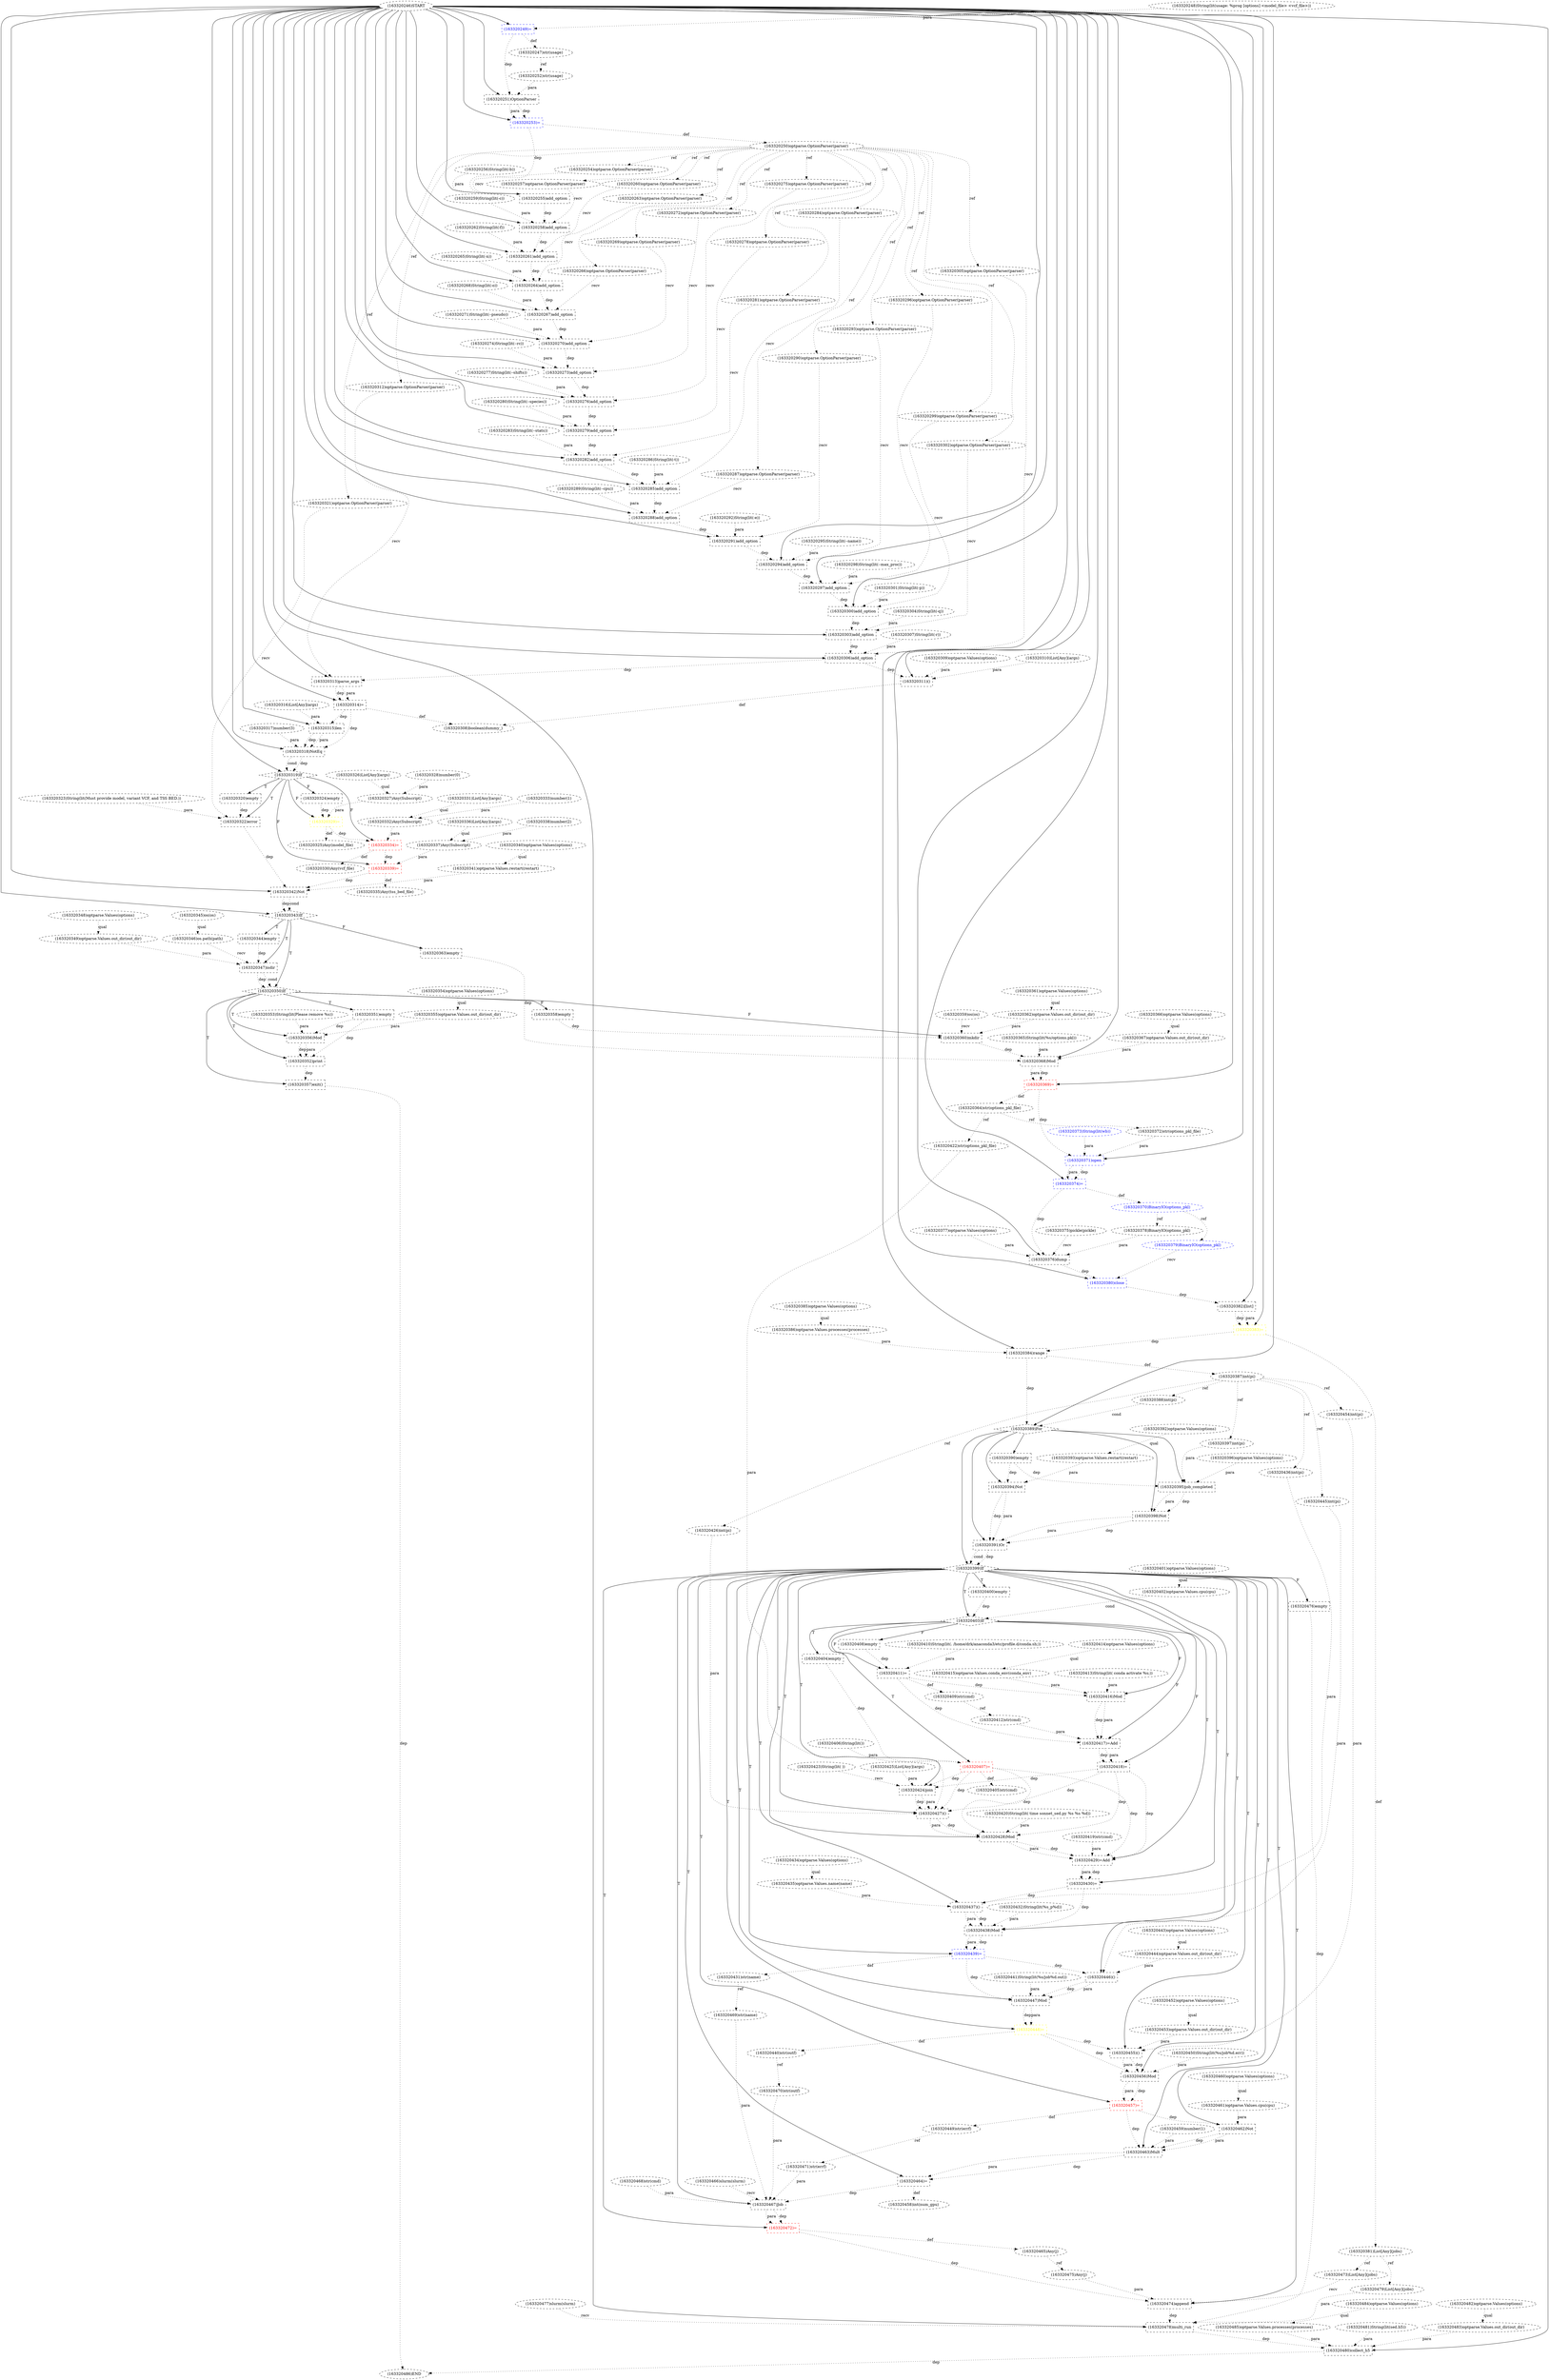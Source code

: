digraph G {
1 [label="(163320257)optparse.OptionParser(parser)" shape=ellipse style=dashed]
2 [label="(163320295)String(lit(--name))" shape=ellipse style=dashed]
3 [label="(163320380)close" shape=box style=dashed color=blue fontcolor=blue]
4 [label="(163320252)str(usage)" shape=ellipse style=dashed]
5 [label="(163320393)optparse.Values.restart(restart)" shape=ellipse style=dashed]
6 [label="(163320338)number(2)" shape=ellipse style=dashed]
7 [label="(163320258)add_option" shape=box style=dashed]
8 [label="(163320284)optparse.OptionParser(parser)" shape=ellipse style=dashed]
9 [label="(163320401)optparse.Values(options)" shape=ellipse style=dashed]
10 [label="(163320471)str(errf)" shape=ellipse style=dashed]
11 [label="(163320397)int(pi)" shape=ellipse style=dashed]
12 [label="(163320422)str(options_pkl_file)" shape=ellipse style=dashed]
13 [label="(163320294)add_option" shape=box style=dashed]
14 [label="(163320313)parse_args" shape=box style=dashed]
15 [label="(163320474)append" shape=box style=dashed]
16 [label="(163320371)open" shape=box style=dashed color=blue fontcolor=blue]
17 [label="(163320439)=" shape=box style=dashed color=blue fontcolor=blue]
18 [label="(163320452)optparse.Values(options)" shape=ellipse style=dashed]
19 [label="(163320476)empty" shape=box style=dashed]
20 [label="(163320369)=" shape=box style=dashed color=red fontcolor=red]
21 [label="(163320322)error" shape=box style=dashed]
22 [label="(163320334)=" shape=box style=dashed color=red fontcolor=red]
23 [label="(163320278)optparse.OptionParser(parser)" shape=ellipse style=dashed]
24 [label="(163320351)empty" shape=box style=dashed]
25 [label="(163320279)add_option" shape=box style=dashed]
26 [label="(163320304)String(lit(-q))" shape=ellipse style=dashed]
27 [label="(163320458)int(num_gpu)" shape=ellipse style=dashed]
28 [label="(163320486)END" style=dashed]
29 [label="(163320319)If" shape=diamond style=dashed]
30 [label="(163320399)If" shape=diamond style=dashed]
31 [label="(163320248)String(lit(usage: %prog [options] <model_file> <vcf_file>))" shape=ellipse style=dashed]
32 [label="(163320330)Any(vcf_file)" shape=ellipse style=dashed]
33 [label="(163320323)String(lit(Must provide model, variant VCF, and TSS BED.))" shape=ellipse style=dashed]
34 [label="(163320354)optparse.Values(options)" shape=ellipse style=dashed]
35 [label="(163320460)optparse.Values(options)" shape=ellipse style=dashed]
36 [label="(163320314)=" shape=box style=dashed color=black fontcolor=black]
37 [label="(163320360)mkdir" shape=box style=dashed]
38 [label="(163320264)add_option" shape=box style=dashed]
39 [label="(163320331)List[Any](args)" shape=ellipse style=dashed]
40 [label="(163320441)String(lit(%s/job%d.out))" shape=ellipse style=dashed]
41 [label="(163320454)int(pi)" shape=ellipse style=dashed]
42 [label="(163320254)optparse.OptionParser(parser)" shape=ellipse style=dashed]
43 [label="(163320404)empty" shape=box style=dashed]
44 [label="(163320303)add_option" shape=box style=dashed]
45 [label="(163320382)[list]" shape=box style=dashed]
46 [label="(163320349)optparse.Values.out_dir(out_dir)" shape=ellipse style=dashed]
47 [label="(163320271)String(lit(--pseudo))" shape=ellipse style=dashed]
48 [label="(163320456)Mod" shape=box style=dashed]
49 [label="(163320246)START" style=dashed]
50 [label="(163320307)String(lit(-r))" shape=ellipse style=dashed]
51 [label="(163320364)str(options_pkl_file)" shape=ellipse style=dashed]
52 [label="(163320417)=Add" shape=box style=dashed]
53 [label="(163320448)=" shape=box style=dashed color=yellow fontcolor=yellow]
54 [label="(163320453)optparse.Values.out_dir(out_dir)" shape=ellipse style=dashed]
55 [label="(163320333)number(1)" shape=ellipse style=dashed]
56 [label="(163320270)add_option" shape=box style=dashed]
57 [label="(163320459)number(1)" shape=ellipse style=dashed]
58 [label="(163320373)String(lit(wb))" shape=ellipse style=dashed color=blue fontcolor=blue]
59 [label="(163320423)String(lit( ))" shape=ellipse style=dashed]
60 [label="(163320470)str(outf)" shape=ellipse style=dashed]
61 [label="(163320282)add_option" shape=box style=dashed]
62 [label="(163320437)()" shape=box style=dashed]
63 [label="(163320478)multi_run" shape=box style=dashed]
64 [label="(163320405)str(cmd)" shape=ellipse style=dashed]
65 [label="(163320253)=" shape=box style=dashed color=blue fontcolor=blue]
66 [label="(163320375)pickle(pickle)" shape=ellipse style=dashed]
67 [label="(163320428)Mod" shape=box style=dashed]
68 [label="(163320305)optparse.OptionParser(parser)" shape=ellipse style=dashed]
69 [label="(163320412)str(cmd)" shape=ellipse style=dashed]
70 [label="(163320306)add_option" shape=box style=dashed]
71 [label="(163320465)Any(j)" shape=ellipse style=dashed]
72 [label="(163320485)optparse.Values.processes(processes)" shape=ellipse style=dashed]
73 [label="(163320463)Mult" shape=box style=dashed]
74 [label="(163320431)str(name)" shape=ellipse style=dashed]
75 [label="(163320357)exit()" shape=box style=dashed]
76 [label="(163320292)String(lit(-e))" shape=ellipse style=dashed]
77 [label="(163320337)Any(Subscript)" shape=ellipse style=dashed]
78 [label="(163320342)Not" shape=box style=dashed]
79 [label="(163320388)int(pi)" shape=ellipse style=dashed]
80 [label="(163320435)optparse.Values.name(name)" shape=ellipse style=dashed]
81 [label="(163320395)job_completed" shape=box style=dashed]
82 [label="(163320345)os(os)" shape=ellipse style=dashed]
83 [label="(163320296)optparse.OptionParser(parser)" shape=ellipse style=dashed]
84 [label="(163320481)String(lit(sed.h5))" shape=ellipse style=dashed]
85 [label="(163320407)=" shape=box style=dashed color=red fontcolor=red]
86 [label="(163320427)()" shape=box style=dashed]
87 [label="(163320469)str(name)" shape=ellipse style=dashed]
88 [label="(163320386)optparse.Values.processes(processes)" shape=ellipse style=dashed]
89 [label="(163320472)=" shape=box style=dashed color=red fontcolor=red]
90 [label="(163320468)str(cmd)" shape=ellipse style=dashed]
91 [label="(163320416)Mod" shape=box style=dashed]
92 [label="(163320444)optparse.Values.out_dir(out_dir)" shape=ellipse style=dashed]
93 [label="(163320414)optparse.Values(options)" shape=ellipse style=dashed]
94 [label="(163320464)=" shape=box style=dashed color=black fontcolor=black]
95 [label="(163320391)Or" shape=box style=dashed]
96 [label="(163320317)number(3)" shape=ellipse style=dashed]
97 [label="(163320261)add_option" shape=box style=dashed]
98 [label="(163320389)For" shape=diamond style=dashed]
99 [label="(163320390)empty" shape=box style=dashed]
100 [label="(163320318)NotEq" shape=box style=dashed]
101 [label="(163320268)String(lit(-o))" shape=ellipse style=dashed]
102 [label="(163320291)add_option" shape=box style=dashed]
103 [label="(163320348)optparse.Values(options)" shape=ellipse style=dashed]
104 [label="(163320251)OptionParser" shape=box style=dashed]
105 [label="(163320293)optparse.OptionParser(parser)" shape=ellipse style=dashed]
106 [label="(163320328)number(0)" shape=ellipse style=dashed]
107 [label="(163320384)range" shape=box style=dashed]
108 [label="(163320434)optparse.Values(options)" shape=ellipse style=dashed]
109 [label="(163320286)String(lit(-t))" shape=ellipse style=dashed]
110 [label="(163320298)String(lit(--max_proc))" shape=ellipse style=dashed]
111 [label="(163320466)slurm(slurm)" shape=ellipse style=dashed]
112 [label="(163320290)optparse.OptionParser(parser)" shape=ellipse style=dashed]
113 [label="(163320372)str(options_pkl_file)" shape=ellipse style=dashed]
114 [label="(163320398)Not" shape=box style=dashed]
115 [label="(163320275)optparse.OptionParser(parser)" shape=ellipse style=dashed]
116 [label="(163320289)String(lit(--cpu))" shape=ellipse style=dashed]
117 [label="(163320367)optparse.Values.out_dir(out_dir)" shape=ellipse style=dashed]
118 [label="(163320255)add_option" shape=box style=dashed]
119 [label="(163320363)empty" shape=box style=dashed]
120 [label="(163320312)optparse.OptionParser(parser)" shape=ellipse style=dashed]
121 [label="(163320256)String(lit(-b))" shape=ellipse style=dashed]
122 [label="(163320343)If" shape=diamond style=dashed]
123 [label="(163320272)optparse.OptionParser(parser)" shape=ellipse style=dashed]
124 [label="(163320415)optparse.Values.conda_env(conda_env)" shape=ellipse style=dashed]
125 [label="(163320247)str(usage)" shape=ellipse style=dashed]
126 [label="(163320340)optparse.Values(options)" shape=ellipse style=dashed]
127 [label="(163320477)slurm(slurm)" shape=ellipse style=dashed]
128 [label="(163320462)Not" shape=box style=dashed]
129 [label="(163320413)String(lit( conda activate %s;))" shape=ellipse style=dashed]
130 [label="(163320381)List[Any](jobs)" shape=ellipse style=dashed]
131 [label="(163320410)String(lit(. /home/drk/anaconda3/etc/profile.d/conda.sh;))" shape=ellipse style=dashed]
132 [label="(163320265)String(lit(-n))" shape=ellipse style=dashed]
133 [label="(163320347)isdir" shape=box style=dashed]
134 [label="(163320277)String(lit(--shifts))" shape=ellipse style=dashed]
135 [label="(163320418)=" shape=box style=dashed]
136 [label="(163320449)str(errf)" shape=ellipse style=dashed]
137 [label="(163320432)String(lit(%s_p%d))" shape=ellipse style=dashed]
138 [label="(163320447)Mod" shape=box style=dashed]
139 [label="(163320362)optparse.Values.out_dir(out_dir)" shape=ellipse style=dashed]
140 [label="(163320327)Any(Subscript)" shape=ellipse style=dashed]
141 [label="(163320430)=" shape=box style=dashed]
142 [label="(163320285)add_option" shape=box style=dashed]
143 [label="(163320309)optparse.Values(options)" shape=ellipse style=dashed]
144 [label="(163320376)dump" shape=box style=dashed]
145 [label="(163320446)()" shape=box style=dashed]
146 [label="(163320259)String(lit(-c))" shape=ellipse style=dashed]
147 [label="(163320396)optparse.Values(options)" shape=ellipse style=dashed]
148 [label="(163320361)optparse.Values(options)" shape=ellipse style=dashed]
149 [label="(163320385)optparse.Values(options)" shape=ellipse style=dashed]
150 [label="(163320297)add_option" shape=box style=dashed]
151 [label="(163320392)optparse.Values(options)" shape=ellipse style=dashed]
152 [label="(163320378)BinaryIO(options_pkl)" shape=ellipse style=dashed]
153 [label="(163320350)If" shape=diamond style=dashed]
154 [label="(163320365)String(lit(%s/options.pkl))" shape=ellipse style=dashed]
155 [label="(163320273)add_option" shape=box style=dashed]
156 [label="(163320311)()" shape=box style=dashed]
157 [label="(163320310)List[Any](args)" shape=ellipse style=dashed]
158 [label="(163320260)optparse.OptionParser(parser)" shape=ellipse style=dashed]
159 [label="(163320316)List[Any](args)" shape=ellipse style=dashed]
160 [label="(163320403)If" shape=diamond style=dashed]
161 [label="(163320300)add_option" shape=box style=dashed]
162 [label="(163320383)=" shape=box style=dashed color=yellow fontcolor=yellow]
163 [label="(163320425)List[Any](args)" shape=ellipse style=dashed]
164 [label="(163320249)=" shape=box style=dashed color=blue fontcolor=blue]
165 [label="(163320368)Mod" shape=box style=dashed]
166 [label="(163320436)int(pi)" shape=ellipse style=dashed]
167 [label="(163320479)List[Any](jobs)" shape=ellipse style=dashed]
168 [label="(163320480)collect_h5" shape=box style=dashed]
169 [label="(163320301)String(lit(-p))" shape=ellipse style=dashed]
170 [label="(163320283)String(lit(--stats))" shape=ellipse style=dashed]
171 [label="(163320402)optparse.Values.cpu(cpu)" shape=ellipse style=dashed]
172 [label="(163320409)str(cmd)" shape=ellipse style=dashed]
173 [label="(163320475)Any(j)" shape=ellipse style=dashed]
174 [label="(163320482)optparse.Values(options)" shape=ellipse style=dashed]
175 [label="(163320339)=" shape=box style=dashed color=red fontcolor=red]
176 [label="(163320325)Any(model_file)" shape=ellipse style=dashed]
177 [label="(163320457)=" shape=box style=dashed color=red fontcolor=red]
178 [label="(163320299)optparse.OptionParser(parser)" shape=ellipse style=dashed]
179 [label="(163320424)join" shape=box style=dashed]
180 [label="(163320358)empty" shape=box style=dashed]
181 [label="(163320288)add_option" shape=box style=dashed]
182 [label="(163320411)=" shape=box style=dashed color=black fontcolor=black]
183 [label="(163320467)Job" shape=box style=dashed]
184 [label="(163320269)optparse.OptionParser(parser)" shape=ellipse style=dashed]
185 [label="(163320329)=" shape=box style=dashed color=yellow fontcolor=yellow]
186 [label="(163320332)Any(Subscript)" shape=ellipse style=dashed]
187 [label="(163320262)String(lit(-f))" shape=ellipse style=dashed]
188 [label="(163320324)empty" shape=box style=dashed]
189 [label="(163320443)optparse.Values(options)" shape=ellipse style=dashed]
190 [label="(163320356)Mod" shape=box style=dashed]
191 [label="(163320408)empty" shape=box style=dashed]
192 [label="(163320366)optparse.Values(options)" shape=ellipse style=dashed]
193 [label="(163320450)String(lit(%s/job%d.err))" shape=ellipse style=dashed]
194 [label="(163320344)empty" shape=box style=dashed]
195 [label="(163320267)add_option" shape=box style=dashed]
196 [label="(163320394)Not" shape=box style=dashed]
197 [label="(163320419)str(cmd)" shape=ellipse style=dashed]
198 [label="(163320377)optparse.Values(options)" shape=ellipse style=dashed]
199 [label="(163320326)List[Any](args)" shape=ellipse style=dashed]
200 [label="(163320335)Any(tss_bed_file)" shape=ellipse style=dashed]
201 [label="(163320308)boolean(dummy_)" shape=ellipse style=dashed]
202 [label="(163320374)=" shape=box style=dashed color=blue fontcolor=blue]
203 [label="(163320387)int(pi)" shape=ellipse style=dashed]
204 [label="(163320359)os(os)" shape=ellipse style=dashed]
205 [label="(163320370)BinaryIO(options_pkl)" shape=ellipse style=dashed color=blue fontcolor=blue]
206 [label="(163320406)String(lit())" shape=ellipse style=dashed]
207 [label="(163320266)optparse.OptionParser(parser)" shape=ellipse style=dashed]
208 [label="(163320426)int(pi)" shape=ellipse style=dashed]
209 [label="(163320353)String(lit(Please remove %s))" shape=ellipse style=dashed]
210 [label="(163320315)len" shape=box style=dashed]
211 [label="(163320379)BinaryIO(options_pkl)" shape=ellipse style=dashed color=blue fontcolor=blue]
212 [label="(163320274)String(lit(--rc))" shape=ellipse style=dashed]
213 [label="(163320483)optparse.Values.out_dir(out_dir)" shape=ellipse style=dashed]
214 [label="(163320400)empty" shape=box style=dashed]
215 [label="(163320302)optparse.OptionParser(parser)" shape=ellipse style=dashed]
216 [label="(163320336)List[Any](args)" shape=ellipse style=dashed]
217 [label="(163320346)os.path(path)" shape=ellipse style=dashed]
218 [label="(163320438)Mod" shape=box style=dashed]
219 [label="(163320445)int(pi)" shape=ellipse style=dashed]
220 [label="(163320320)empty" shape=box style=dashed]
221 [label="(163320276)add_option" shape=box style=dashed]
222 [label="(163320280)String(lit(--species))" shape=ellipse style=dashed]
223 [label="(163320440)str(outf)" shape=ellipse style=dashed]
224 [label="(163320281)optparse.OptionParser(parser)" shape=ellipse style=dashed]
225 [label="(163320455)()" shape=box style=dashed]
226 [label="(163320461)optparse.Values.cpu(cpu)" shape=ellipse style=dashed]
227 [label="(163320420)String(lit( time sonnet_sed.py %s %s %d))" shape=ellipse style=dashed]
228 [label="(163320352)print" shape=box style=dashed]
229 [label="(163320484)optparse.Values(options)" shape=ellipse style=dashed]
230 [label="(163320341)optparse.Values.restart(restart)" shape=ellipse style=dashed]
231 [label="(163320250)optparse.OptionParser(parser)" shape=ellipse style=dashed]
232 [label="(163320473)List[Any](jobs)" shape=ellipse style=dashed]
233 [label="(163320263)optparse.OptionParser(parser)" shape=ellipse style=dashed]
234 [label="(163320355)optparse.Values.out_dir(out_dir)" shape=ellipse style=dashed]
235 [label="(163320287)optparse.OptionParser(parser)" shape=ellipse style=dashed]
236 [label="(163320321)optparse.OptionParser(parser)" shape=ellipse style=dashed]
237 [label="(163320429)=Add" shape=box style=dashed]
231 -> 1 [label="ref" style=dotted];
49 -> 3 [label="" style=solid];
211 -> 3 [label="recv" style=dotted];
144 -> 3 [label="dep" style=dotted];
125 -> 4 [label="ref" style=dotted];
151 -> 5 [label="qual" style=dotted];
49 -> 7 [label="" style=solid];
1 -> 7 [label="recv" style=dotted];
146 -> 7 [label="para" style=dotted];
118 -> 7 [label="dep" style=dotted];
231 -> 8 [label="ref" style=dotted];
136 -> 10 [label="ref" style=dotted];
203 -> 11 [label="ref" style=dotted];
51 -> 12 [label="ref" style=dotted];
49 -> 13 [label="" style=solid];
105 -> 13 [label="recv" style=dotted];
2 -> 13 [label="para" style=dotted];
102 -> 13 [label="dep" style=dotted];
49 -> 14 [label="" style=solid];
120 -> 14 [label="recv" style=dotted];
70 -> 14 [label="dep" style=dotted];
30 -> 15 [label="T"];
232 -> 15 [label="recv" style=dotted];
173 -> 15 [label="para" style=dotted];
89 -> 15 [label="dep" style=dotted];
49 -> 16 [label="" style=solid];
113 -> 16 [label="para" style=dotted];
58 -> 16 [label="para" style=dotted];
20 -> 16 [label="dep" style=dotted];
30 -> 17 [label="T"];
218 -> 17 [label="dep" style=dotted];
218 -> 17 [label="para" style=dotted];
30 -> 19 [label="F"];
49 -> 20 [label="" style=solid];
165 -> 20 [label="dep" style=dotted];
165 -> 20 [label="para" style=dotted];
29 -> 21 [label="T"];
236 -> 21 [label="recv" style=dotted];
33 -> 21 [label="para" style=dotted];
220 -> 21 [label="dep" style=dotted];
29 -> 22 [label="F"];
186 -> 22 [label="para" style=dotted];
185 -> 22 [label="dep" style=dotted];
231 -> 23 [label="ref" style=dotted];
153 -> 24 [label="T"];
49 -> 25 [label="" style=solid];
23 -> 25 [label="recv" style=dotted];
222 -> 25 [label="para" style=dotted];
221 -> 25 [label="dep" style=dotted];
94 -> 27 [label="def" style=dotted];
75 -> 28 [label="dep" style=dotted];
168 -> 28 [label="dep" style=dotted];
49 -> 29 [label="" style=solid];
100 -> 29 [label="dep" style=dotted];
100 -> 29 [label="cond" style=dotted];
98 -> 30 [label="" style=solid];
95 -> 30 [label="dep" style=dotted];
95 -> 30 [label="cond" style=dotted];
22 -> 32 [label="def" style=dotted];
49 -> 36 [label="" style=solid];
14 -> 36 [label="dep" style=dotted];
14 -> 36 [label="para" style=dotted];
153 -> 37 [label="F"];
204 -> 37 [label="recv" style=dotted];
139 -> 37 [label="para" style=dotted];
180 -> 37 [label="dep" style=dotted];
49 -> 38 [label="" style=solid];
233 -> 38 [label="recv" style=dotted];
132 -> 38 [label="para" style=dotted];
97 -> 38 [label="dep" style=dotted];
203 -> 41 [label="ref" style=dotted];
231 -> 42 [label="ref" style=dotted];
160 -> 43 [label="T"];
49 -> 44 [label="" style=solid];
215 -> 44 [label="recv" style=dotted];
26 -> 44 [label="para" style=dotted];
161 -> 44 [label="dep" style=dotted];
49 -> 45 [label="" style=solid];
3 -> 45 [label="dep" style=dotted];
103 -> 46 [label="qual" style=dotted];
30 -> 48 [label="T"];
193 -> 48 [label="para" style=dotted];
225 -> 48 [label="dep" style=dotted];
225 -> 48 [label="para" style=dotted];
53 -> 48 [label="dep" style=dotted];
20 -> 51 [label="def" style=dotted];
160 -> 52 [label="F"];
69 -> 52 [label="para" style=dotted];
91 -> 52 [label="dep" style=dotted];
91 -> 52 [label="para" style=dotted];
182 -> 52 [label="dep" style=dotted];
30 -> 53 [label="T"];
138 -> 53 [label="dep" style=dotted];
138 -> 53 [label="para" style=dotted];
18 -> 54 [label="qual" style=dotted];
49 -> 56 [label="" style=solid];
184 -> 56 [label="recv" style=dotted];
47 -> 56 [label="para" style=dotted];
195 -> 56 [label="dep" style=dotted];
223 -> 60 [label="ref" style=dotted];
49 -> 61 [label="" style=solid];
224 -> 61 [label="recv" style=dotted];
170 -> 61 [label="para" style=dotted];
25 -> 61 [label="dep" style=dotted];
30 -> 62 [label="T"];
80 -> 62 [label="para" style=dotted];
166 -> 62 [label="para" style=dotted];
141 -> 62 [label="dep" style=dotted];
49 -> 63 [label="" style=solid];
127 -> 63 [label="recv" style=dotted];
167 -> 63 [label="para" style=dotted];
15 -> 63 [label="dep" style=dotted];
19 -> 63 [label="dep" style=dotted];
85 -> 64 [label="def" style=dotted];
49 -> 65 [label="" style=solid];
104 -> 65 [label="dep" style=dotted];
104 -> 65 [label="para" style=dotted];
30 -> 67 [label="T"];
227 -> 67 [label="para" style=dotted];
86 -> 67 [label="dep" style=dotted];
86 -> 67 [label="para" style=dotted];
85 -> 67 [label="dep" style=dotted];
135 -> 67 [label="dep" style=dotted];
231 -> 68 [label="ref" style=dotted];
172 -> 69 [label="ref" style=dotted];
49 -> 70 [label="" style=solid];
68 -> 70 [label="recv" style=dotted];
50 -> 70 [label="para" style=dotted];
44 -> 70 [label="dep" style=dotted];
89 -> 71 [label="def" style=dotted];
229 -> 72 [label="qual" style=dotted];
30 -> 73 [label="T"];
57 -> 73 [label="para" style=dotted];
128 -> 73 [label="dep" style=dotted];
128 -> 73 [label="para" style=dotted];
177 -> 73 [label="dep" style=dotted];
17 -> 74 [label="def" style=dotted];
153 -> 75 [label="T"];
228 -> 75 [label="dep" style=dotted];
216 -> 77 [label="qual" style=dotted];
6 -> 77 [label="para" style=dotted];
49 -> 78 [label="" style=solid];
230 -> 78 [label="para" style=dotted];
21 -> 78 [label="dep" style=dotted];
175 -> 78 [label="dep" style=dotted];
203 -> 79 [label="ref" style=dotted];
108 -> 80 [label="qual" style=dotted];
98 -> 81 [label="" style=solid];
147 -> 81 [label="para" style=dotted];
11 -> 81 [label="para" style=dotted];
99 -> 81 [label="dep" style=dotted];
231 -> 83 [label="ref" style=dotted];
160 -> 85 [label="T"];
206 -> 85 [label="para" style=dotted];
43 -> 85 [label="dep" style=dotted];
30 -> 86 [label="T"];
12 -> 86 [label="para" style=dotted];
179 -> 86 [label="dep" style=dotted];
179 -> 86 [label="para" style=dotted];
208 -> 86 [label="para" style=dotted];
85 -> 86 [label="dep" style=dotted];
135 -> 86 [label="dep" style=dotted];
74 -> 87 [label="ref" style=dotted];
149 -> 88 [label="qual" style=dotted];
30 -> 89 [label="T"];
183 -> 89 [label="dep" style=dotted];
183 -> 89 [label="para" style=dotted];
160 -> 91 [label="F"];
129 -> 91 [label="para" style=dotted];
124 -> 91 [label="para" style=dotted];
182 -> 91 [label="dep" style=dotted];
189 -> 92 [label="qual" style=dotted];
30 -> 94 [label="T"];
73 -> 94 [label="dep" style=dotted];
73 -> 94 [label="para" style=dotted];
98 -> 95 [label="" style=solid];
196 -> 95 [label="dep" style=dotted];
196 -> 95 [label="para" style=dotted];
114 -> 95 [label="dep" style=dotted];
114 -> 95 [label="para" style=dotted];
49 -> 97 [label="" style=solid];
158 -> 97 [label="recv" style=dotted];
187 -> 97 [label="para" style=dotted];
7 -> 97 [label="dep" style=dotted];
49 -> 98 [label="" style=solid];
107 -> 98 [label="dep" style=dotted];
79 -> 98 [label="cond" style=dotted];
98 -> 99 [label="" style=solid];
49 -> 100 [label="" style=solid];
210 -> 100 [label="dep" style=dotted];
210 -> 100 [label="para" style=dotted];
96 -> 100 [label="para" style=dotted];
36 -> 100 [label="dep" style=dotted];
49 -> 102 [label="" style=solid];
112 -> 102 [label="recv" style=dotted];
76 -> 102 [label="para" style=dotted];
181 -> 102 [label="dep" style=dotted];
49 -> 104 [label="" style=solid];
4 -> 104 [label="para" style=dotted];
164 -> 104 [label="dep" style=dotted];
231 -> 105 [label="ref" style=dotted];
49 -> 107 [label="" style=solid];
88 -> 107 [label="para" style=dotted];
162 -> 107 [label="dep" style=dotted];
231 -> 112 [label="ref" style=dotted];
51 -> 113 [label="ref" style=dotted];
98 -> 114 [label="" style=solid];
81 -> 114 [label="dep" style=dotted];
81 -> 114 [label="para" style=dotted];
231 -> 115 [label="ref" style=dotted];
192 -> 117 [label="qual" style=dotted];
49 -> 118 [label="" style=solid];
42 -> 118 [label="recv" style=dotted];
121 -> 118 [label="para" style=dotted];
65 -> 118 [label="dep" style=dotted];
122 -> 119 [label="F"];
231 -> 120 [label="ref" style=dotted];
49 -> 122 [label="" style=solid];
78 -> 122 [label="dep" style=dotted];
78 -> 122 [label="cond" style=dotted];
231 -> 123 [label="ref" style=dotted];
93 -> 124 [label="qual" style=dotted];
164 -> 125 [label="def" style=dotted];
30 -> 128 [label="T"];
226 -> 128 [label="para" style=dotted];
177 -> 128 [label="dep" style=dotted];
162 -> 130 [label="def" style=dotted];
122 -> 133 [label="T"];
217 -> 133 [label="recv" style=dotted];
46 -> 133 [label="para" style=dotted];
194 -> 133 [label="dep" style=dotted];
160 -> 135 [label="F"];
52 -> 135 [label="dep" style=dotted];
52 -> 135 [label="para" style=dotted];
177 -> 136 [label="def" style=dotted];
30 -> 138 [label="T"];
40 -> 138 [label="para" style=dotted];
145 -> 138 [label="dep" style=dotted];
145 -> 138 [label="para" style=dotted];
17 -> 138 [label="dep" style=dotted];
148 -> 139 [label="qual" style=dotted];
199 -> 140 [label="qual" style=dotted];
106 -> 140 [label="para" style=dotted];
30 -> 141 [label="T"];
237 -> 141 [label="dep" style=dotted];
237 -> 141 [label="para" style=dotted];
49 -> 142 [label="" style=solid];
8 -> 142 [label="recv" style=dotted];
109 -> 142 [label="para" style=dotted];
61 -> 142 [label="dep" style=dotted];
49 -> 144 [label="" style=solid];
66 -> 144 [label="recv" style=dotted];
198 -> 144 [label="para" style=dotted];
152 -> 144 [label="para" style=dotted];
202 -> 144 [label="dep" style=dotted];
30 -> 145 [label="T"];
92 -> 145 [label="para" style=dotted];
219 -> 145 [label="para" style=dotted];
17 -> 145 [label="dep" style=dotted];
49 -> 150 [label="" style=solid];
83 -> 150 [label="recv" style=dotted];
110 -> 150 [label="para" style=dotted];
13 -> 150 [label="dep" style=dotted];
205 -> 152 [label="ref" style=dotted];
122 -> 153 [label="T"];
133 -> 153 [label="dep" style=dotted];
133 -> 153 [label="cond" style=dotted];
49 -> 155 [label="" style=solid];
123 -> 155 [label="recv" style=dotted];
212 -> 155 [label="para" style=dotted];
56 -> 155 [label="dep" style=dotted];
49 -> 156 [label="" style=solid];
143 -> 156 [label="para" style=dotted];
157 -> 156 [label="para" style=dotted];
70 -> 156 [label="dep" style=dotted];
231 -> 158 [label="ref" style=dotted];
30 -> 160 [label="T"];
171 -> 160 [label="cond" style=dotted];
214 -> 160 [label="dep" style=dotted];
49 -> 161 [label="" style=solid];
178 -> 161 [label="recv" style=dotted];
169 -> 161 [label="para" style=dotted];
150 -> 161 [label="dep" style=dotted];
49 -> 162 [label="" style=solid];
45 -> 162 [label="dep" style=dotted];
45 -> 162 [label="para" style=dotted];
49 -> 164 [label="" style=solid];
31 -> 164 [label="para" style=dotted];
49 -> 165 [label="" style=solid];
154 -> 165 [label="para" style=dotted];
117 -> 165 [label="para" style=dotted];
119 -> 165 [label="dep" style=dotted];
37 -> 165 [label="dep" style=dotted];
203 -> 166 [label="ref" style=dotted];
130 -> 167 [label="ref" style=dotted];
49 -> 168 [label="" style=solid];
84 -> 168 [label="para" style=dotted];
213 -> 168 [label="para" style=dotted];
72 -> 168 [label="para" style=dotted];
63 -> 168 [label="dep" style=dotted];
9 -> 171 [label="qual" style=dotted];
182 -> 172 [label="def" style=dotted];
71 -> 173 [label="ref" style=dotted];
29 -> 175 [label="F"];
77 -> 175 [label="para" style=dotted];
22 -> 175 [label="dep" style=dotted];
185 -> 176 [label="def" style=dotted];
30 -> 177 [label="T"];
48 -> 177 [label="dep" style=dotted];
48 -> 177 [label="para" style=dotted];
231 -> 178 [label="ref" style=dotted];
30 -> 179 [label="T"];
59 -> 179 [label="recv" style=dotted];
163 -> 179 [label="para" style=dotted];
85 -> 179 [label="dep" style=dotted];
135 -> 179 [label="dep" style=dotted];
153 -> 180 [label="F"];
49 -> 181 [label="" style=solid];
235 -> 181 [label="recv" style=dotted];
116 -> 181 [label="para" style=dotted];
142 -> 181 [label="dep" style=dotted];
160 -> 182 [label="F"];
131 -> 182 [label="para" style=dotted];
191 -> 182 [label="dep" style=dotted];
30 -> 183 [label="T"];
111 -> 183 [label="recv" style=dotted];
90 -> 183 [label="para" style=dotted];
87 -> 183 [label="para" style=dotted];
60 -> 183 [label="para" style=dotted];
10 -> 183 [label="para" style=dotted];
94 -> 183 [label="dep" style=dotted];
231 -> 184 [label="ref" style=dotted];
29 -> 185 [label="F"];
140 -> 185 [label="para" style=dotted];
188 -> 185 [label="dep" style=dotted];
39 -> 186 [label="qual" style=dotted];
55 -> 186 [label="para" style=dotted];
29 -> 188 [label="F"];
153 -> 190 [label="T"];
209 -> 190 [label="para" style=dotted];
234 -> 190 [label="para" style=dotted];
24 -> 190 [label="dep" style=dotted];
160 -> 191 [label="F"];
122 -> 194 [label="T"];
49 -> 195 [label="" style=solid];
207 -> 195 [label="recv" style=dotted];
101 -> 195 [label="para" style=dotted];
38 -> 195 [label="dep" style=dotted];
98 -> 196 [label="" style=solid];
5 -> 196 [label="para" style=dotted];
99 -> 196 [label="dep" style=dotted];
175 -> 200 [label="def" style=dotted];
156 -> 201 [label="def" style=dotted];
36 -> 201 [label="def" style=dotted];
49 -> 202 [label="" style=solid];
16 -> 202 [label="dep" style=dotted];
16 -> 202 [label="para" style=dotted];
107 -> 203 [label="def" style=dotted];
202 -> 205 [label="def" style=dotted];
231 -> 207 [label="ref" style=dotted];
203 -> 208 [label="ref" style=dotted];
49 -> 210 [label="" style=solid];
159 -> 210 [label="para" style=dotted];
36 -> 210 [label="dep" style=dotted];
205 -> 211 [label="ref" style=dotted];
174 -> 213 [label="qual" style=dotted];
30 -> 214 [label="T"];
231 -> 215 [label="ref" style=dotted];
82 -> 217 [label="qual" style=dotted];
30 -> 218 [label="T"];
137 -> 218 [label="para" style=dotted];
62 -> 218 [label="dep" style=dotted];
62 -> 218 [label="para" style=dotted];
141 -> 218 [label="dep" style=dotted];
203 -> 219 [label="ref" style=dotted];
29 -> 220 [label="T"];
49 -> 221 [label="" style=solid];
115 -> 221 [label="recv" style=dotted];
134 -> 221 [label="para" style=dotted];
155 -> 221 [label="dep" style=dotted];
53 -> 223 [label="def" style=dotted];
231 -> 224 [label="ref" style=dotted];
30 -> 225 [label="T"];
54 -> 225 [label="para" style=dotted];
41 -> 225 [label="para" style=dotted];
53 -> 225 [label="dep" style=dotted];
35 -> 226 [label="qual" style=dotted];
153 -> 228 [label="T"];
190 -> 228 [label="dep" style=dotted];
190 -> 228 [label="para" style=dotted];
24 -> 228 [label="dep" style=dotted];
126 -> 230 [label="qual" style=dotted];
65 -> 231 [label="def" style=dotted];
130 -> 232 [label="ref" style=dotted];
231 -> 233 [label="ref" style=dotted];
34 -> 234 [label="qual" style=dotted];
231 -> 235 [label="ref" style=dotted];
231 -> 236 [label="ref" style=dotted];
30 -> 237 [label="T"];
197 -> 237 [label="para" style=dotted];
67 -> 237 [label="dep" style=dotted];
67 -> 237 [label="para" style=dotted];
85 -> 237 [label="dep" style=dotted];
135 -> 237 [label="dep" style=dotted];
}